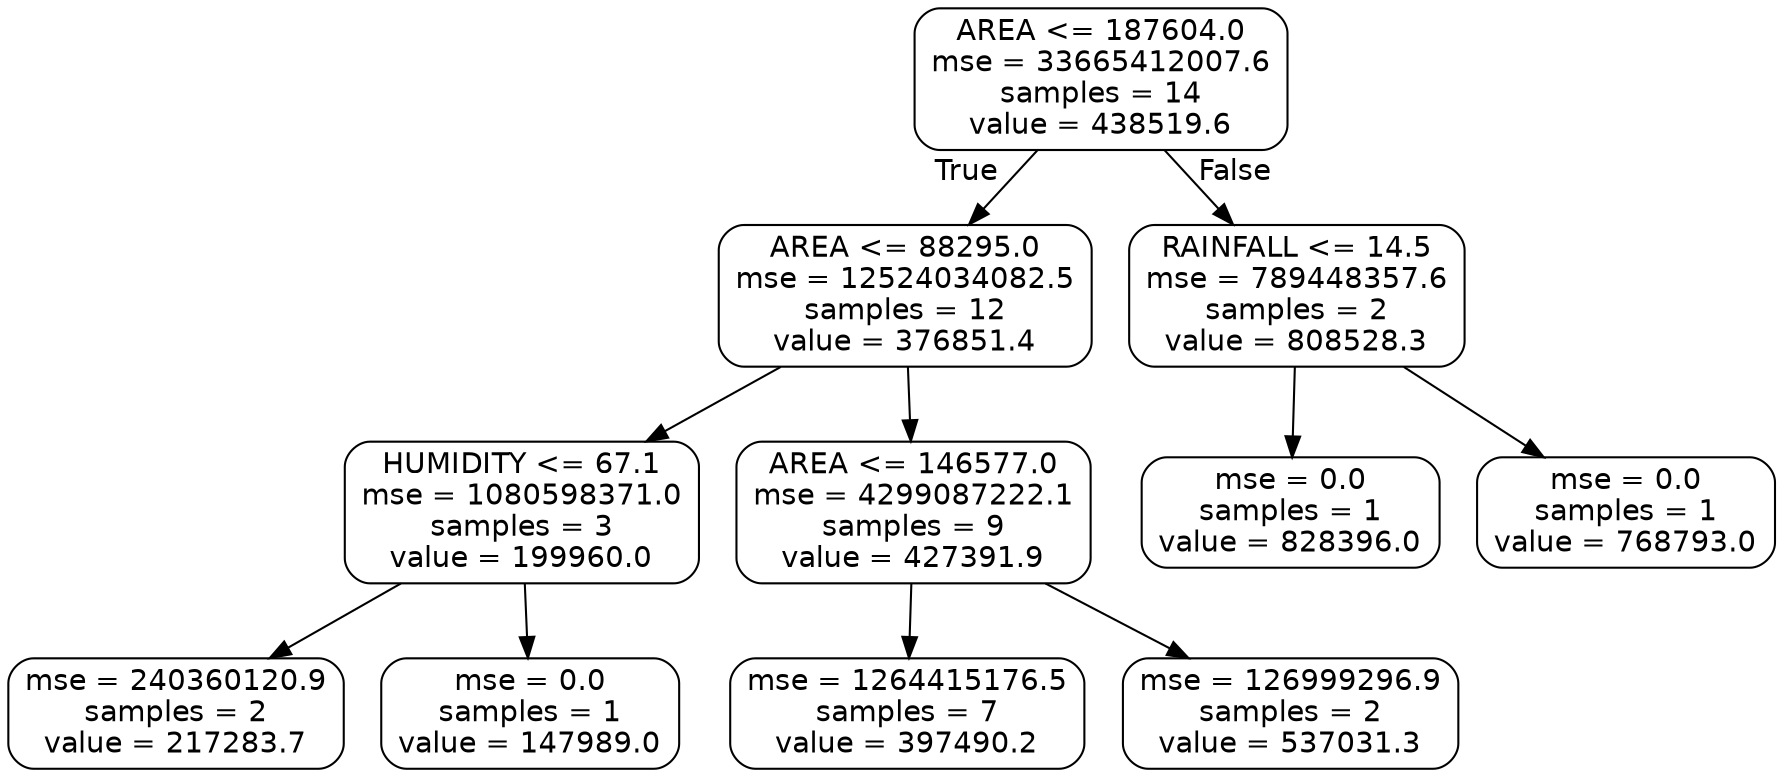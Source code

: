 digraph Tree {
node [shape=box, style="rounded", color="black", fontname=helvetica] ;
edge [fontname=helvetica] ;
0 [label="AREA <= 187604.0\nmse = 33665412007.6\nsamples = 14\nvalue = 438519.6"] ;
1 [label="AREA <= 88295.0\nmse = 12524034082.5\nsamples = 12\nvalue = 376851.4"] ;
0 -> 1 [labeldistance=2.5, labelangle=45, headlabel="True"] ;
2 [label="HUMIDITY <= 67.1\nmse = 1080598371.0\nsamples = 3\nvalue = 199960.0"] ;
1 -> 2 ;
3 [label="mse = 240360120.9\nsamples = 2\nvalue = 217283.7"] ;
2 -> 3 ;
4 [label="mse = 0.0\nsamples = 1\nvalue = 147989.0"] ;
2 -> 4 ;
5 [label="AREA <= 146577.0\nmse = 4299087222.1\nsamples = 9\nvalue = 427391.9"] ;
1 -> 5 ;
6 [label="mse = 1264415176.5\nsamples = 7\nvalue = 397490.2"] ;
5 -> 6 ;
7 [label="mse = 126999296.9\nsamples = 2\nvalue = 537031.3"] ;
5 -> 7 ;
8 [label="RAINFALL <= 14.5\nmse = 789448357.6\nsamples = 2\nvalue = 808528.3"] ;
0 -> 8 [labeldistance=2.5, labelangle=-45, headlabel="False"] ;
9 [label="mse = 0.0\nsamples = 1\nvalue = 828396.0"] ;
8 -> 9 ;
10 [label="mse = 0.0\nsamples = 1\nvalue = 768793.0"] ;
8 -> 10 ;
}